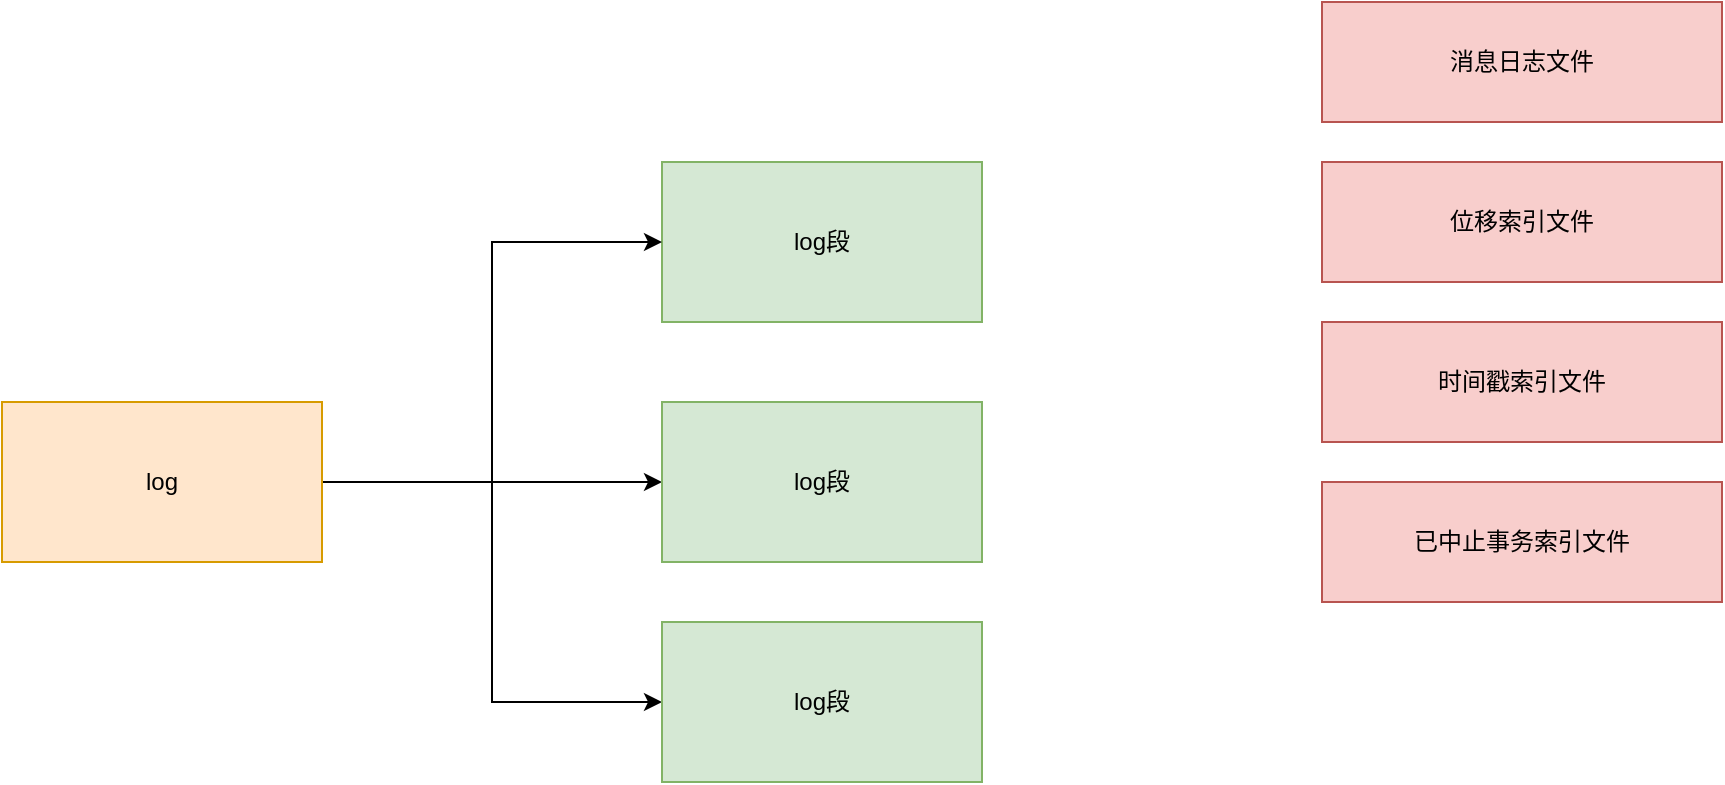 <mxfile version="21.1.2" type="device">
  <diagram id="yPxyJZ8AM_hMuL3Unpa9" name="gitflow">
    <mxGraphModel dx="1194" dy="824" grid="1" gridSize="10" guides="1" tooltips="1" connect="1" arrows="1" fold="1" page="1" pageScale="1" pageWidth="850" pageHeight="1100" math="0" shadow="0">
      <root>
        <mxCell id="0" />
        <mxCell id="1" parent="0" />
        <mxCell id="20" value="消息日志文件" style="text;html=1;strokeColor=#b85450;fillColor=#f8cecc;align=center;verticalAlign=middle;whiteSpace=wrap;rounded=0;" parent="1" vertex="1">
          <mxGeometry x="800" width="200" height="60" as="geometry" />
        </mxCell>
        <mxCell id="24" value="log段" style="text;html=1;strokeColor=#82b366;fillColor=#d5e8d4;align=center;verticalAlign=middle;whiteSpace=wrap;rounded=0;" parent="1" vertex="1">
          <mxGeometry x="470" y="80" width="160" height="80" as="geometry" />
        </mxCell>
        <mxCell id="_otTQxSzNb_a0f1aZ751-179" style="edgeStyle=orthogonalEdgeStyle;rounded=0;orthogonalLoop=1;jettySize=auto;html=1;entryX=0;entryY=0.5;entryDx=0;entryDy=0;" edge="1" parent="1" source="42" target="24">
          <mxGeometry relative="1" as="geometry" />
        </mxCell>
        <mxCell id="_otTQxSzNb_a0f1aZ751-182" style="edgeStyle=orthogonalEdgeStyle;rounded=0;orthogonalLoop=1;jettySize=auto;html=1;entryX=0;entryY=0.5;entryDx=0;entryDy=0;" edge="1" parent="1" source="42" target="_otTQxSzNb_a0f1aZ751-180">
          <mxGeometry relative="1" as="geometry" />
        </mxCell>
        <mxCell id="_otTQxSzNb_a0f1aZ751-183" style="edgeStyle=orthogonalEdgeStyle;rounded=0;orthogonalLoop=1;jettySize=auto;html=1;entryX=0;entryY=0.5;entryDx=0;entryDy=0;" edge="1" parent="1" source="42" target="_otTQxSzNb_a0f1aZ751-181">
          <mxGeometry relative="1" as="geometry" />
        </mxCell>
        <mxCell id="42" value="log&lt;br&gt;" style="text;html=1;strokeColor=#d79b00;fillColor=#ffe6cc;align=center;verticalAlign=middle;whiteSpace=wrap;rounded=0;fontSize=12;" parent="1" vertex="1">
          <mxGeometry x="140" y="200" width="160" height="80" as="geometry" />
        </mxCell>
        <mxCell id="_otTQxSzNb_a0f1aZ751-180" value="log段" style="text;html=1;strokeColor=#82b366;fillColor=#d5e8d4;align=center;verticalAlign=middle;whiteSpace=wrap;rounded=0;" vertex="1" parent="1">
          <mxGeometry x="470" y="200" width="160" height="80" as="geometry" />
        </mxCell>
        <mxCell id="_otTQxSzNb_a0f1aZ751-181" value="log段" style="text;html=1;strokeColor=#82b366;fillColor=#d5e8d4;align=center;verticalAlign=middle;whiteSpace=wrap;rounded=0;" vertex="1" parent="1">
          <mxGeometry x="470" y="310" width="160" height="80" as="geometry" />
        </mxCell>
        <mxCell id="_otTQxSzNb_a0f1aZ751-184" value="位移索引文件" style="text;html=1;strokeColor=#b85450;fillColor=#f8cecc;align=center;verticalAlign=middle;whiteSpace=wrap;rounded=0;" vertex="1" parent="1">
          <mxGeometry x="800" y="80" width="200" height="60" as="geometry" />
        </mxCell>
        <mxCell id="_otTQxSzNb_a0f1aZ751-185" value="时间戳索引文件" style="text;html=1;strokeColor=#b85450;fillColor=#f8cecc;align=center;verticalAlign=middle;whiteSpace=wrap;rounded=0;" vertex="1" parent="1">
          <mxGeometry x="800" y="160" width="200" height="60" as="geometry" />
        </mxCell>
        <mxCell id="_otTQxSzNb_a0f1aZ751-186" value="已中止事务索引文件" style="text;html=1;strokeColor=#b85450;fillColor=#f8cecc;align=center;verticalAlign=middle;whiteSpace=wrap;rounded=0;" vertex="1" parent="1">
          <mxGeometry x="800" y="240" width="200" height="60" as="geometry" />
        </mxCell>
      </root>
    </mxGraphModel>
  </diagram>
</mxfile>
